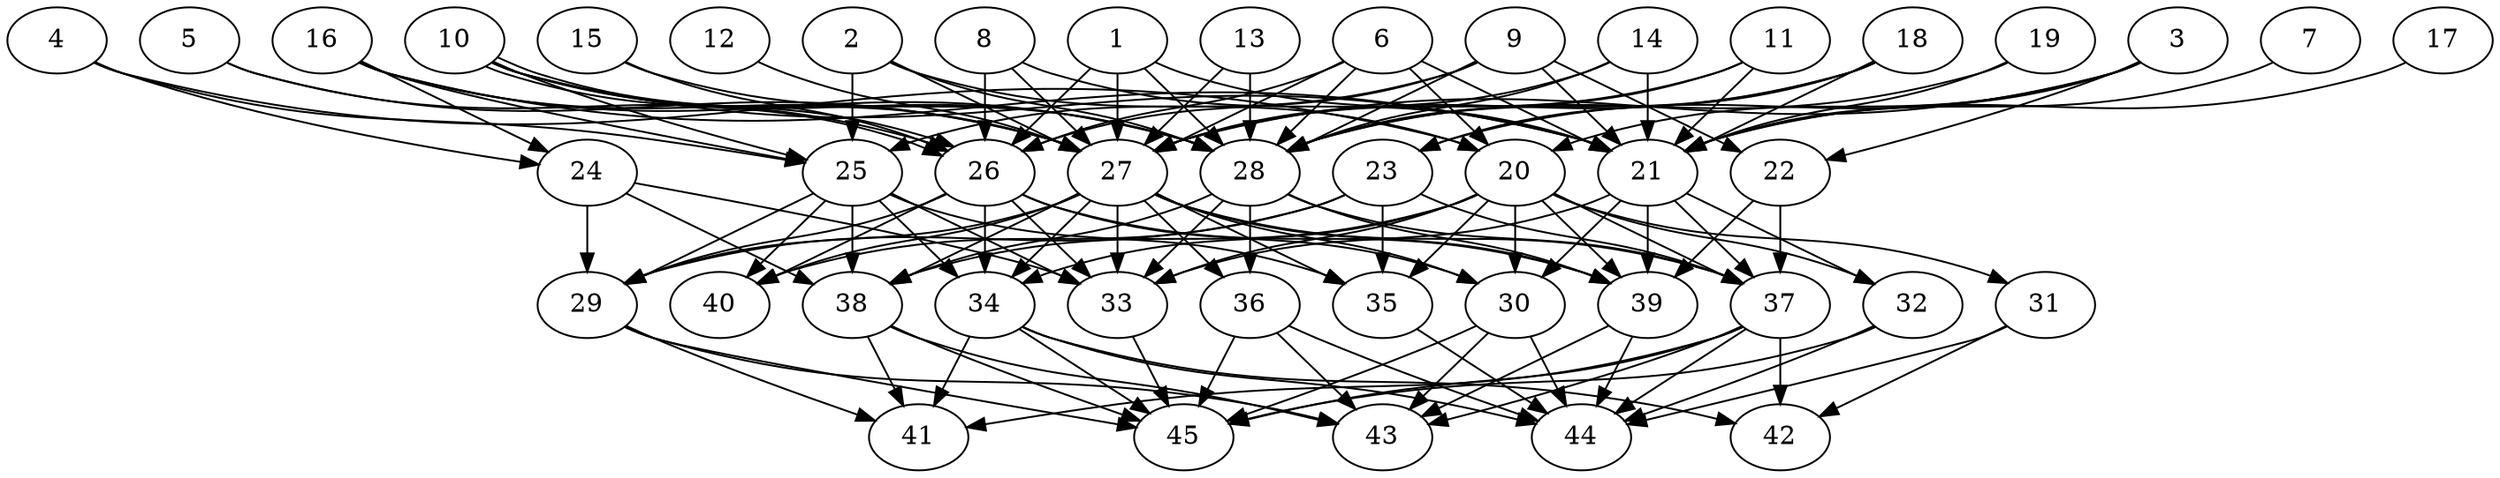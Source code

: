 // DAG automatically generated by daggen at Tue Aug  6 16:31:44 2019
// ./daggen --dot -n 45 --ccr 0.3 --fat 0.7 --regular 0.5 --density 0.7 --mindata 5242880 --maxdata 52428800 
digraph G {
  1 [size="64696320", alpha="0.14", expect_size="19408896"] 
  1 -> 21 [size ="19408896"]
  1 -> 26 [size ="19408896"]
  1 -> 27 [size ="19408896"]
  1 -> 28 [size ="19408896"]
  2 [size="70915413", alpha="0.20", expect_size="21274624"] 
  2 -> 20 [size ="21274624"]
  2 -> 25 [size ="21274624"]
  2 -> 27 [size ="21274624"]
  2 -> 28 [size ="21274624"]
  3 [size="35310933", alpha="0.11", expect_size="10593280"] 
  3 -> 20 [size ="10593280"]
  3 -> 21 [size ="10593280"]
  3 -> 22 [size ="10593280"]
  3 -> 23 [size ="10593280"]
  3 -> 27 [size ="10593280"]
  4 [size="62044160", alpha="0.11", expect_size="18613248"] 
  4 -> 20 [size ="18613248"]
  4 -> 24 [size ="18613248"]
  4 -> 25 [size ="18613248"]
  5 [size="117452800", alpha="0.00", expect_size="35235840"] 
  5 -> 26 [size ="35235840"]
  5 -> 27 [size ="35235840"]
  6 [size="69348693", alpha="0.15", expect_size="20804608"] 
  6 -> 20 [size ="20804608"]
  6 -> 21 [size ="20804608"]
  6 -> 26 [size ="20804608"]
  6 -> 27 [size ="20804608"]
  6 -> 28 [size ="20804608"]
  7 [size="125262507", alpha="0.08", expect_size="37578752"] 
  7 -> 21 [size ="37578752"]
  8 [size="80066560", alpha="0.06", expect_size="24019968"] 
  8 -> 21 [size ="24019968"]
  8 -> 26 [size ="24019968"]
  8 -> 27 [size ="24019968"]
  9 [size="172427947", alpha="0.09", expect_size="51728384"] 
  9 -> 21 [size ="51728384"]
  9 -> 22 [size ="51728384"]
  9 -> 25 [size ="51728384"]
  9 -> 26 [size ="51728384"]
  9 -> 28 [size ="51728384"]
  10 [size="154449920", alpha="0.18", expect_size="46334976"] 
  10 -> 21 [size ="46334976"]
  10 -> 25 [size ="46334976"]
  10 -> 26 [size ="46334976"]
  10 -> 26 [size ="46334976"]
  10 -> 27 [size ="46334976"]
  10 -> 28 [size ="46334976"]
  11 [size="174216533", alpha="0.20", expect_size="52264960"] 
  11 -> 21 [size ="52264960"]
  11 -> 27 [size ="52264960"]
  11 -> 28 [size ="52264960"]
  12 [size="125675520", alpha="0.12", expect_size="37702656"] 
  12 -> 27 [size ="37702656"]
  13 [size="122053973", alpha="0.04", expect_size="36616192"] 
  13 -> 27 [size ="36616192"]
  13 -> 28 [size ="36616192"]
  14 [size="55084373", alpha="0.04", expect_size="16525312"] 
  14 -> 21 [size ="16525312"]
  14 -> 27 [size ="16525312"]
  14 -> 28 [size ="16525312"]
  15 [size="142564693", alpha="0.20", expect_size="42769408"] 
  15 -> 26 [size ="42769408"]
  15 -> 28 [size ="42769408"]
  16 [size="143957333", alpha="0.13", expect_size="43187200"] 
  16 -> 21 [size ="43187200"]
  16 -> 24 [size ="43187200"]
  16 -> 25 [size ="43187200"]
  16 -> 27 [size ="43187200"]
  16 -> 28 [size ="43187200"]
  17 [size="107601920", alpha="0.05", expect_size="32280576"] 
  17 -> 21 [size ="32280576"]
  18 [size="169198933", alpha="0.12", expect_size="50759680"] 
  18 -> 21 [size ="50759680"]
  18 -> 23 [size ="50759680"]
  18 -> 27 [size ="50759680"]
  18 -> 28 [size ="50759680"]
  19 [size="59234987", alpha="0.04", expect_size="17770496"] 
  19 -> 21 [size ="17770496"]
  19 -> 28 [size ="17770496"]
  20 [size="133560320", alpha="0.19", expect_size="40068096"] 
  20 -> 30 [size ="40068096"]
  20 -> 31 [size ="40068096"]
  20 -> 32 [size ="40068096"]
  20 -> 33 [size ="40068096"]
  20 -> 34 [size ="40068096"]
  20 -> 35 [size ="40068096"]
  20 -> 37 [size ="40068096"]
  20 -> 38 [size ="40068096"]
  20 -> 39 [size ="40068096"]
  21 [size="116503893", alpha="0.20", expect_size="34951168"] 
  21 -> 30 [size ="34951168"]
  21 -> 32 [size ="34951168"]
  21 -> 33 [size ="34951168"]
  21 -> 37 [size ="34951168"]
  21 -> 39 [size ="34951168"]
  22 [size="113653760", alpha="0.07", expect_size="34096128"] 
  22 -> 37 [size ="34096128"]
  22 -> 39 [size ="34096128"]
  23 [size="47233707", alpha="0.17", expect_size="14170112"] 
  23 -> 29 [size ="14170112"]
  23 -> 35 [size ="14170112"]
  23 -> 37 [size ="14170112"]
  23 -> 40 [size ="14170112"]
  24 [size="76055893", alpha="0.13", expect_size="22816768"] 
  24 -> 29 [size ="22816768"]
  24 -> 33 [size ="22816768"]
  24 -> 38 [size ="22816768"]
  25 [size="104437760", alpha="0.01", expect_size="31331328"] 
  25 -> 29 [size ="31331328"]
  25 -> 33 [size ="31331328"]
  25 -> 34 [size ="31331328"]
  25 -> 35 [size ="31331328"]
  25 -> 38 [size ="31331328"]
  25 -> 40 [size ="31331328"]
  26 [size="101843627", alpha="0.16", expect_size="30553088"] 
  26 -> 29 [size ="30553088"]
  26 -> 30 [size ="30553088"]
  26 -> 33 [size ="30553088"]
  26 -> 34 [size ="30553088"]
  26 -> 39 [size ="30553088"]
  26 -> 40 [size ="30553088"]
  27 [size="45021867", alpha="0.05", expect_size="13506560"] 
  27 -> 29 [size ="13506560"]
  27 -> 30 [size ="13506560"]
  27 -> 33 [size ="13506560"]
  27 -> 34 [size ="13506560"]
  27 -> 35 [size ="13506560"]
  27 -> 36 [size ="13506560"]
  27 -> 37 [size ="13506560"]
  27 -> 38 [size ="13506560"]
  27 -> 39 [size ="13506560"]
  27 -> 40 [size ="13506560"]
  28 [size="81281707", alpha="0.01", expect_size="24384512"] 
  28 -> 33 [size ="24384512"]
  28 -> 36 [size ="24384512"]
  28 -> 37 [size ="24384512"]
  28 -> 38 [size ="24384512"]
  28 -> 39 [size ="24384512"]
  29 [size="19227307", alpha="0.18", expect_size="5768192"] 
  29 -> 41 [size ="5768192"]
  29 -> 43 [size ="5768192"]
  29 -> 45 [size ="5768192"]
  30 [size="49425067", alpha="0.12", expect_size="14827520"] 
  30 -> 43 [size ="14827520"]
  30 -> 44 [size ="14827520"]
  30 -> 45 [size ="14827520"]
  31 [size="39516160", alpha="0.05", expect_size="11854848"] 
  31 -> 42 [size ="11854848"]
  31 -> 44 [size ="11854848"]
  32 [size="36713813", alpha="0.13", expect_size="11014144"] 
  32 -> 44 [size ="11014144"]
  32 -> 45 [size ="11014144"]
  33 [size="94464000", alpha="0.13", expect_size="28339200"] 
  33 -> 45 [size ="28339200"]
  34 [size="73318400", alpha="0.19", expect_size="21995520"] 
  34 -> 41 [size ="21995520"]
  34 -> 42 [size ="21995520"]
  34 -> 44 [size ="21995520"]
  34 -> 45 [size ="21995520"]
  35 [size="17841493", alpha="0.00", expect_size="5352448"] 
  35 -> 44 [size ="5352448"]
  36 [size="28013227", alpha="0.18", expect_size="8403968"] 
  36 -> 43 [size ="8403968"]
  36 -> 44 [size ="8403968"]
  36 -> 45 [size ="8403968"]
  37 [size="155706027", alpha="0.07", expect_size="46711808"] 
  37 -> 41 [size ="46711808"]
  37 -> 42 [size ="46711808"]
  37 -> 43 [size ="46711808"]
  37 -> 44 [size ="46711808"]
  37 -> 45 [size ="46711808"]
  38 [size="36846933", alpha="0.15", expect_size="11054080"] 
  38 -> 41 [size ="11054080"]
  38 -> 43 [size ="11054080"]
  38 -> 45 [size ="11054080"]
  39 [size="48602453", alpha="0.08", expect_size="14580736"] 
  39 -> 43 [size ="14580736"]
  39 -> 44 [size ="14580736"]
  40 [size="31354880", alpha="0.17", expect_size="9406464"] 
  41 [size="122077867", alpha="0.18", expect_size="36623360"] 
  42 [size="162935467", alpha="0.11", expect_size="48880640"] 
  43 [size="104850773", alpha="0.08", expect_size="31455232"] 
  44 [size="52398080", alpha="0.12", expect_size="15719424"] 
  45 [size="43185493", alpha="0.08", expect_size="12955648"] 
}
